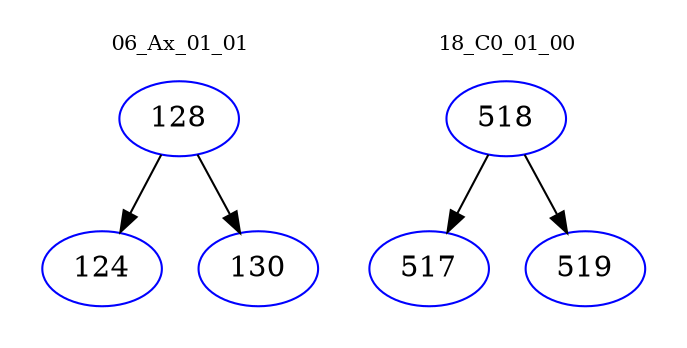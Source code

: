 digraph{
subgraph cluster_0 {
color = white
label = "06_Ax_01_01";
fontsize=10;
T0_128 [label="128", color="blue"]
T0_128 -> T0_124 [color="black"]
T0_124 [label="124", color="blue"]
T0_128 -> T0_130 [color="black"]
T0_130 [label="130", color="blue"]
}
subgraph cluster_1 {
color = white
label = "18_C0_01_00";
fontsize=10;
T1_518 [label="518", color="blue"]
T1_518 -> T1_517 [color="black"]
T1_517 [label="517", color="blue"]
T1_518 -> T1_519 [color="black"]
T1_519 [label="519", color="blue"]
}
}
